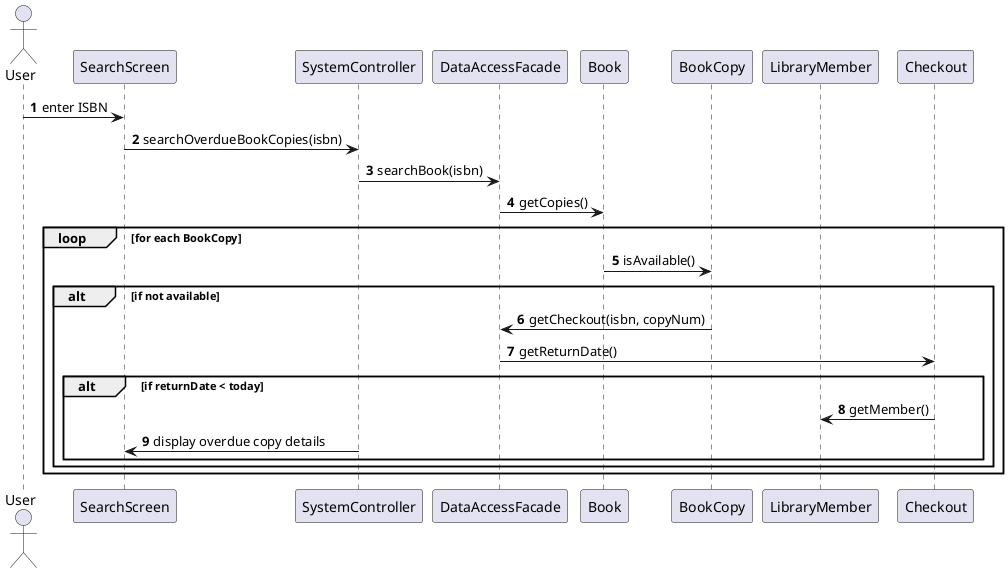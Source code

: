 @startuml
autonumber
actor User

participant SearchScreen
participant SystemController
participant DataAccessFacade
participant Book
participant BookCopy
participant LibraryMember
participant Checkout

User -> SearchScreen: enter ISBN
SearchScreen -> SystemController: searchOverdueBookCopies(isbn)
SystemController -> DataAccessFacade: searchBook(isbn)
DataAccessFacade -> Book: getCopies()

loop for each BookCopy
    Book -> BookCopy: isAvailable()
    alt if not available
        BookCopy -> DataAccessFacade: getCheckout(isbn, copyNum)
        DataAccessFacade -> Checkout: getReturnDate()
        alt if returnDate < today
            Checkout -> LibraryMember: getMember()
            SystemController -> SearchScreen: display overdue copy details
        end
    end
end

@enduml